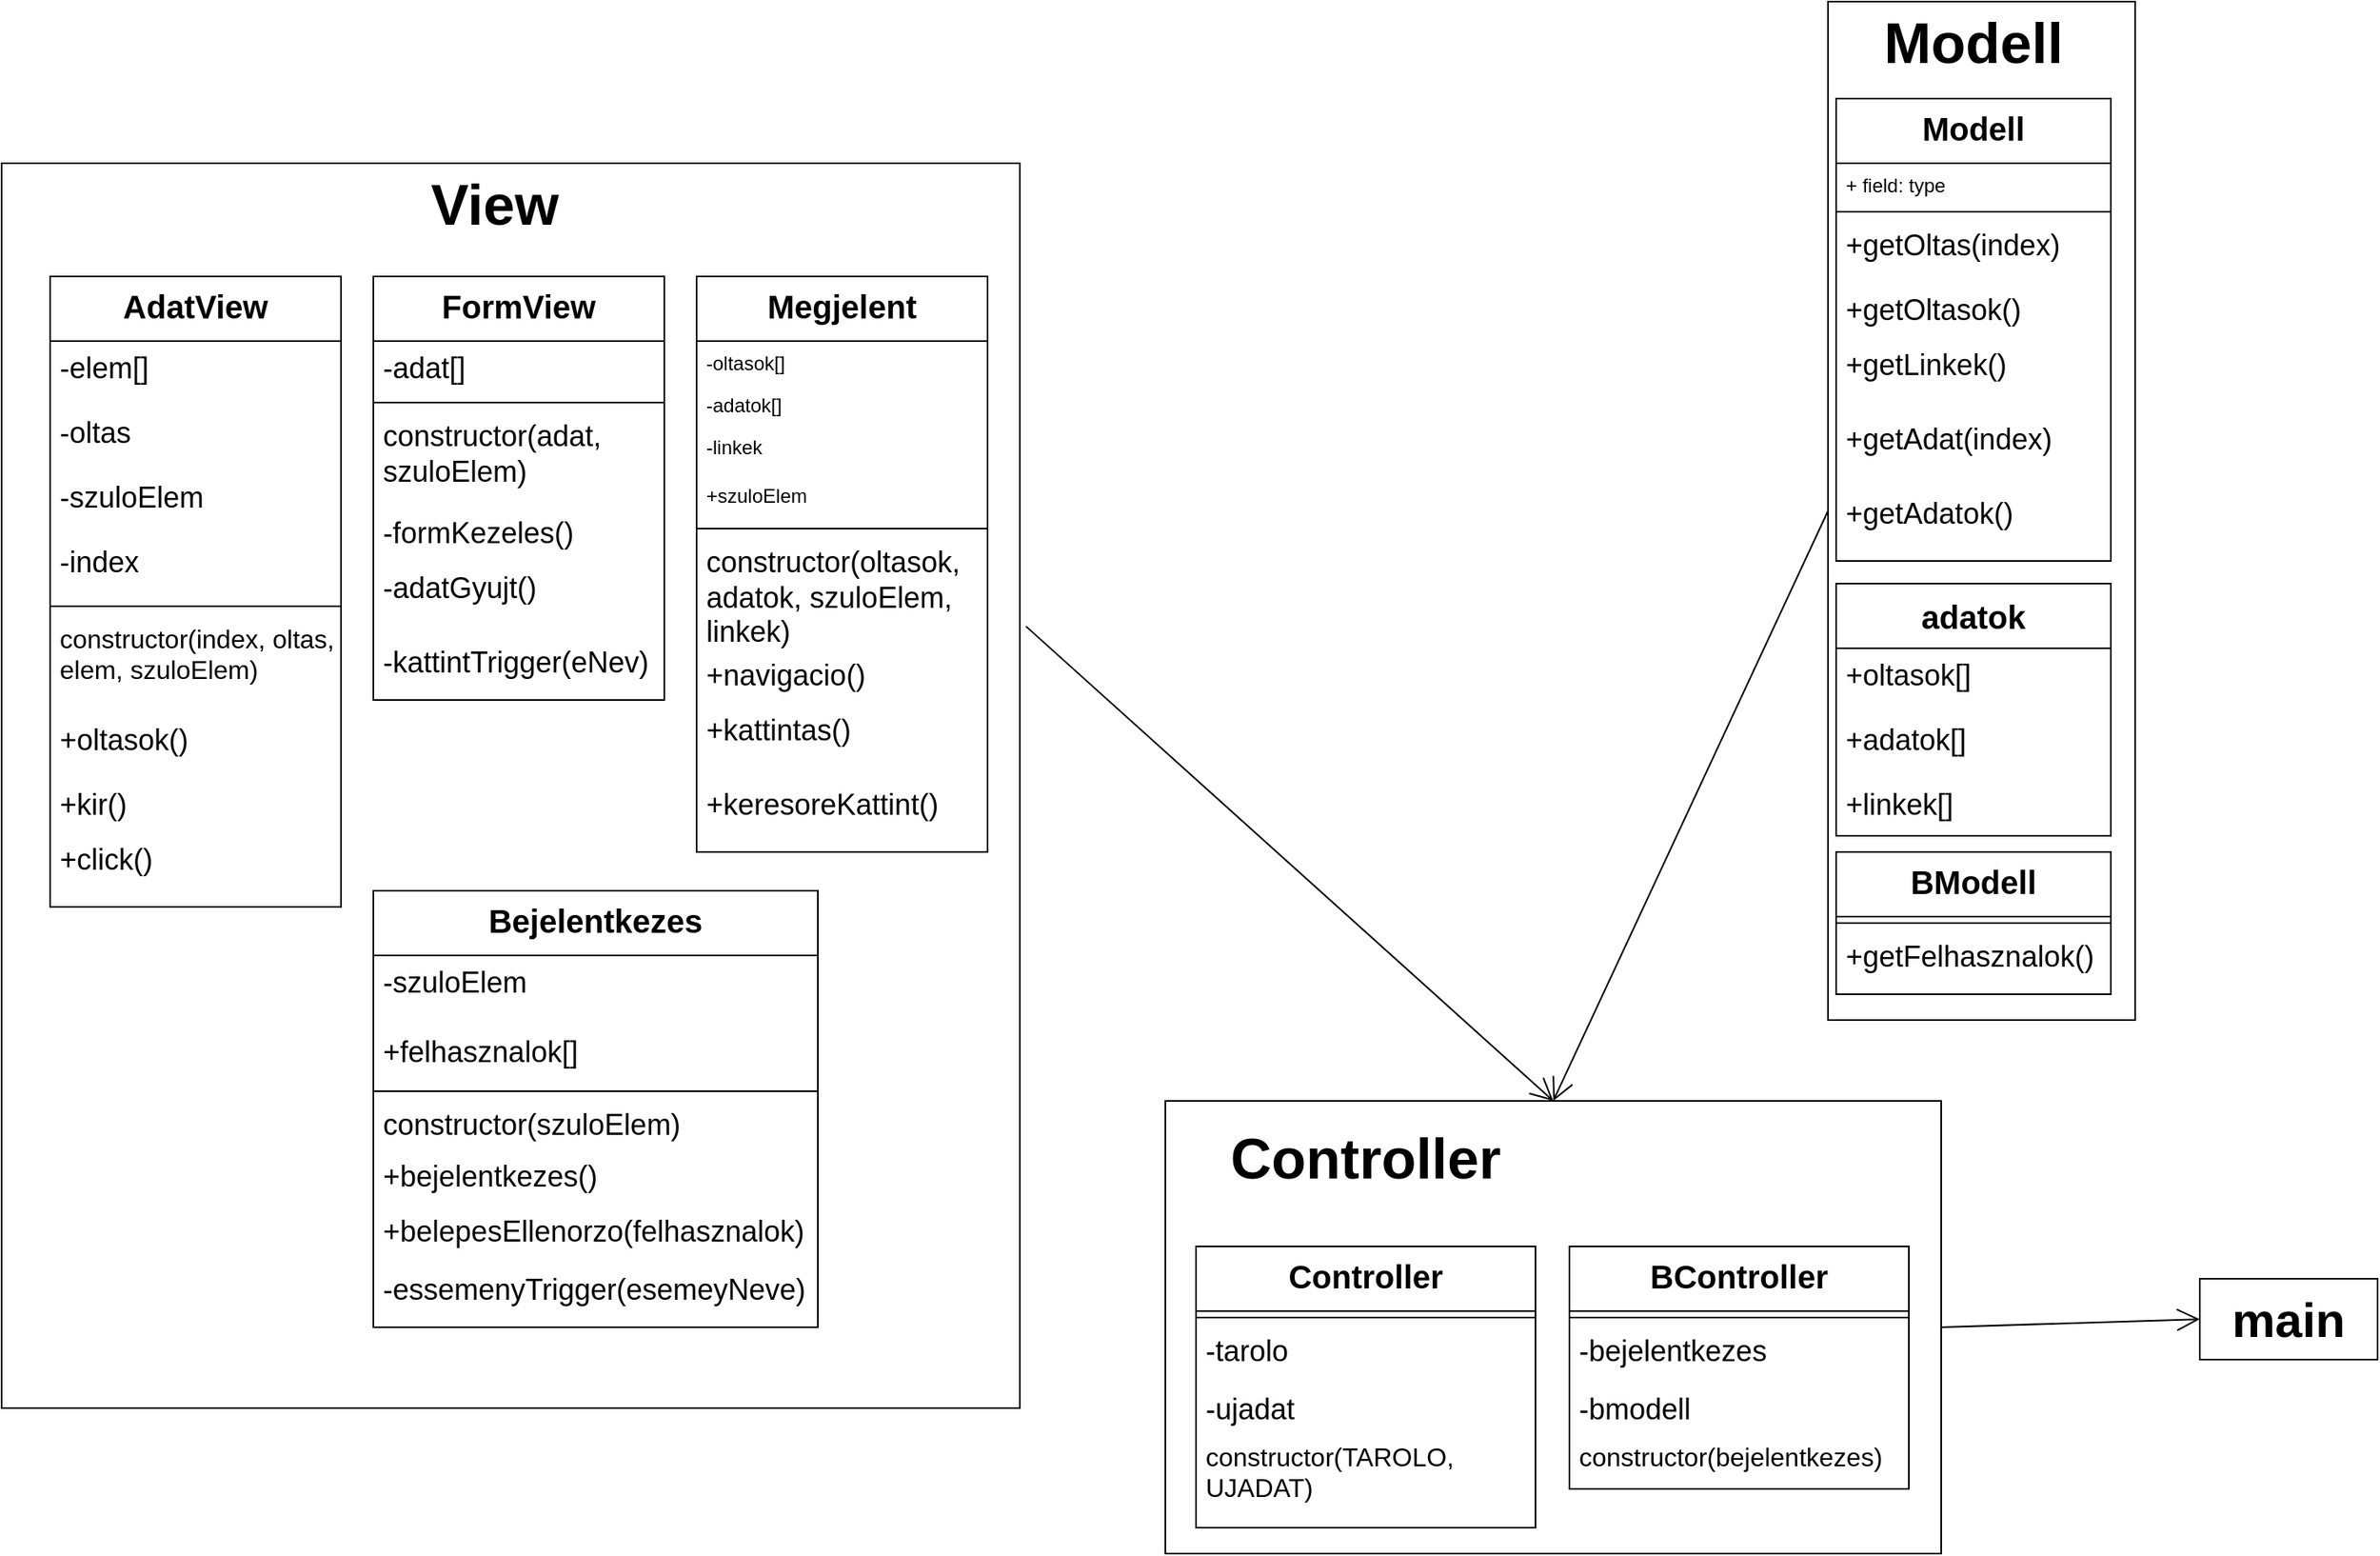 <mxfile version="22.0.4" type="google">
  <diagram name="1 oldal" id="zrkfRZpAfJrMlWI3fa56">
    <mxGraphModel dx="1877" dy="574" grid="1" gridSize="10" guides="1" tooltips="1" connect="1" arrows="1" fold="1" page="1" pageScale="1" pageWidth="827" pageHeight="1169" math="0" shadow="0">
      <root>
        <mxCell id="0" />
        <mxCell id="1" parent="0" />
        <mxCell id="FGtZ7853OCDbaGqc7Gm_-74" value="" style="rounded=0;whiteSpace=wrap;html=1;direction=south;" parent="1" vertex="1">
          <mxGeometry x="-40" y="680" width="480" height="280" as="geometry" />
        </mxCell>
        <mxCell id="FGtZ7853OCDbaGqc7Gm_-2" value="" style="rounded=0;whiteSpace=wrap;html=1;direction=south;" parent="1" vertex="1">
          <mxGeometry x="-760" y="100" width="630" height="770" as="geometry" />
        </mxCell>
        <mxCell id="FGtZ7853OCDbaGqc7Gm_-3" value="" style="rounded=0;whiteSpace=wrap;html=1;direction=south;" parent="1" vertex="1">
          <mxGeometry x="370" width="190" height="630" as="geometry" />
        </mxCell>
        <mxCell id="FGtZ7853OCDbaGqc7Gm_-4" value="Controller" style="swimlane;fontStyle=1;align=center;verticalAlign=top;childLayout=stackLayout;horizontal=1;startSize=40;horizontalStack=0;resizeParent=1;resizeParentMax=0;resizeLast=0;collapsible=1;marginBottom=0;whiteSpace=wrap;html=1;fontSize=20;" parent="1" vertex="1">
          <mxGeometry x="-21" y="770" width="210" height="174" as="geometry" />
        </mxCell>
        <mxCell id="FGtZ7853OCDbaGqc7Gm_-6" value="" style="line;strokeWidth=1;fillColor=none;align=left;verticalAlign=middle;spacingTop=-1;spacingLeft=3;spacingRight=3;rotatable=0;labelPosition=right;points=[];portConstraint=eastwest;strokeColor=inherit;" parent="FGtZ7853OCDbaGqc7Gm_-4" vertex="1">
          <mxGeometry y="40" width="210" height="8" as="geometry" />
        </mxCell>
        <mxCell id="FGtZ7853OCDbaGqc7Gm_-61" value="-tarolo" style="text;strokeColor=none;fillColor=none;align=left;verticalAlign=top;spacingLeft=4;spacingRight=4;overflow=hidden;rotatable=0;points=[[0,0.5],[1,0.5]];portConstraint=eastwest;whiteSpace=wrap;html=1;fontSize=18;" parent="FGtZ7853OCDbaGqc7Gm_-4" vertex="1">
          <mxGeometry y="48" width="210" height="36" as="geometry" />
        </mxCell>
        <mxCell id="FGtZ7853OCDbaGqc7Gm_-62" value="-ujadat" style="text;strokeColor=none;fillColor=none;align=left;verticalAlign=top;spacingLeft=4;spacingRight=4;overflow=hidden;rotatable=0;points=[[0,0.5],[1,0.5]];portConstraint=eastwest;whiteSpace=wrap;html=1;fontSize=18;" parent="FGtZ7853OCDbaGqc7Gm_-4" vertex="1">
          <mxGeometry y="84" width="210" height="30" as="geometry" />
        </mxCell>
        <mxCell id="FGtZ7853OCDbaGqc7Gm_-7" value="constructor(TAROLO, UJADAT)" style="text;strokeColor=none;fillColor=none;align=left;verticalAlign=top;spacingLeft=4;spacingRight=4;overflow=hidden;rotatable=0;points=[[0,0.5],[1,0.5]];portConstraint=eastwest;whiteSpace=wrap;html=1;fontSize=16;" parent="FGtZ7853OCDbaGqc7Gm_-4" vertex="1">
          <mxGeometry y="114" width="210" height="60" as="geometry" />
        </mxCell>
        <mxCell id="FGtZ7853OCDbaGqc7Gm_-8" value="AdatView" style="swimlane;fontStyle=1;align=center;verticalAlign=top;childLayout=stackLayout;horizontal=1;startSize=40;horizontalStack=0;resizeParent=1;resizeParentMax=0;resizeLast=0;collapsible=1;marginBottom=0;whiteSpace=wrap;html=1;fontSize=20;" parent="1" vertex="1">
          <mxGeometry x="-730" y="170" width="180" height="390" as="geometry" />
        </mxCell>
        <mxCell id="FGtZ7853OCDbaGqc7Gm_-9" value="-elem[]" style="text;strokeColor=none;fillColor=none;align=left;verticalAlign=top;spacingLeft=4;spacingRight=4;overflow=hidden;rotatable=0;points=[[0,0.5],[1,0.5]];portConstraint=eastwest;whiteSpace=wrap;html=1;fontSize=18;" parent="FGtZ7853OCDbaGqc7Gm_-8" vertex="1">
          <mxGeometry y="40" width="180" height="40" as="geometry" />
        </mxCell>
        <mxCell id="FGtZ7853OCDbaGqc7Gm_-65" value="-oltas" style="text;strokeColor=none;fillColor=none;align=left;verticalAlign=top;spacingLeft=4;spacingRight=4;overflow=hidden;rotatable=0;points=[[0,0.5],[1,0.5]];portConstraint=eastwest;whiteSpace=wrap;html=1;fontSize=18;" parent="FGtZ7853OCDbaGqc7Gm_-8" vertex="1">
          <mxGeometry y="80" width="180" height="40" as="geometry" />
        </mxCell>
        <mxCell id="FGtZ7853OCDbaGqc7Gm_-64" value="-szuloElem" style="text;strokeColor=none;fillColor=none;align=left;verticalAlign=top;spacingLeft=4;spacingRight=4;overflow=hidden;rotatable=0;points=[[0,0.5],[1,0.5]];portConstraint=eastwest;whiteSpace=wrap;html=1;fontSize=18;" parent="FGtZ7853OCDbaGqc7Gm_-8" vertex="1">
          <mxGeometry y="120" width="180" height="40" as="geometry" />
        </mxCell>
        <mxCell id="FGtZ7853OCDbaGqc7Gm_-63" value="-index" style="text;strokeColor=none;fillColor=none;align=left;verticalAlign=top;spacingLeft=4;spacingRight=4;overflow=hidden;rotatable=0;points=[[0,0.5],[1,0.5]];portConstraint=eastwest;whiteSpace=wrap;html=1;fontSize=18;" parent="FGtZ7853OCDbaGqc7Gm_-8" vertex="1">
          <mxGeometry y="160" width="180" height="40" as="geometry" />
        </mxCell>
        <mxCell id="FGtZ7853OCDbaGqc7Gm_-10" value="" style="line;strokeWidth=1;fillColor=none;align=left;verticalAlign=middle;spacingTop=-1;spacingLeft=3;spacingRight=3;rotatable=0;labelPosition=right;points=[];portConstraint=eastwest;strokeColor=inherit;" parent="FGtZ7853OCDbaGqc7Gm_-8" vertex="1">
          <mxGeometry y="200" width="180" height="8" as="geometry" />
        </mxCell>
        <mxCell id="FGtZ7853OCDbaGqc7Gm_-66" value="constructor(index, oltas, elem, szuloElem)" style="text;strokeColor=none;fillColor=none;align=left;verticalAlign=top;spacingLeft=4;spacingRight=4;overflow=hidden;rotatable=0;points=[[0,0.5],[1,0.5]];portConstraint=eastwest;whiteSpace=wrap;html=1;fontSize=16;" parent="FGtZ7853OCDbaGqc7Gm_-8" vertex="1">
          <mxGeometry y="208" width="180" height="62" as="geometry" />
        </mxCell>
        <mxCell id="FGtZ7853OCDbaGqc7Gm_-21" value="+oltasok()" style="text;strokeColor=none;fillColor=none;align=left;verticalAlign=top;spacingLeft=4;spacingRight=4;overflow=hidden;rotatable=0;points=[[0,0.5],[1,0.5]];portConstraint=eastwest;whiteSpace=wrap;html=1;fontSize=18;" parent="FGtZ7853OCDbaGqc7Gm_-8" vertex="1">
          <mxGeometry y="270" width="180" height="40" as="geometry" />
        </mxCell>
        <mxCell id="FGtZ7853OCDbaGqc7Gm_-20" value="+kir()" style="text;strokeColor=none;fillColor=none;align=left;verticalAlign=top;spacingLeft=4;spacingRight=4;overflow=hidden;rotatable=0;points=[[0,0.5],[1,0.5]];portConstraint=eastwest;whiteSpace=wrap;html=1;fontSize=18;" parent="FGtZ7853OCDbaGqc7Gm_-8" vertex="1">
          <mxGeometry y="310" width="180" height="34" as="geometry" />
        </mxCell>
        <mxCell id="FGtZ7853OCDbaGqc7Gm_-11" value="+click()" style="text;strokeColor=none;fillColor=none;align=left;verticalAlign=top;spacingLeft=4;spacingRight=4;overflow=hidden;rotatable=0;points=[[0,0.5],[1,0.5]];portConstraint=eastwest;whiteSpace=wrap;html=1;fontSize=18;" parent="FGtZ7853OCDbaGqc7Gm_-8" vertex="1">
          <mxGeometry y="344" width="180" height="46" as="geometry" />
        </mxCell>
        <mxCell id="FGtZ7853OCDbaGqc7Gm_-22" value="View&amp;nbsp;" style="text;html=1;strokeColor=none;fillColor=none;align=center;verticalAlign=middle;whiteSpace=wrap;rounded=0;fontSize=35;fontStyle=1" parent="1" vertex="1">
          <mxGeometry x="-500" y="110" width="100" height="30" as="geometry" />
        </mxCell>
        <mxCell id="FGtZ7853OCDbaGqc7Gm_-23" value="Modell" style="text;html=1;strokeColor=none;fillColor=none;align=center;verticalAlign=middle;whiteSpace=wrap;rounded=0;fontSize=35;fontStyle=1" parent="1" vertex="1">
          <mxGeometry x="410" y="10" width="100" height="30" as="geometry" />
        </mxCell>
        <mxCell id="FGtZ7853OCDbaGqc7Gm_-24" value="Controller" style="text;html=1;strokeColor=none;fillColor=none;align=center;verticalAlign=middle;whiteSpace=wrap;rounded=0;fontSize=35;fontStyle=1" parent="1" vertex="1">
          <mxGeometry x="34" y="700" width="100" height="30" as="geometry" />
        </mxCell>
        <mxCell id="FGtZ7853OCDbaGqc7Gm_-25" value="FormView" style="swimlane;fontStyle=1;align=center;verticalAlign=top;childLayout=stackLayout;horizontal=1;startSize=40;horizontalStack=0;resizeParent=1;resizeParentMax=0;resizeLast=0;collapsible=1;marginBottom=0;whiteSpace=wrap;html=1;fontSize=20;" parent="1" vertex="1">
          <mxGeometry x="-530" y="170" width="180" height="262" as="geometry" />
        </mxCell>
        <mxCell id="FGtZ7853OCDbaGqc7Gm_-26" value="-adat[]" style="text;strokeColor=none;fillColor=none;align=left;verticalAlign=top;spacingLeft=4;spacingRight=4;overflow=hidden;rotatable=0;points=[[0,0.5],[1,0.5]];portConstraint=eastwest;whiteSpace=wrap;html=1;fontSize=18;" parent="FGtZ7853OCDbaGqc7Gm_-25" vertex="1">
          <mxGeometry y="40" width="180" height="34" as="geometry" />
        </mxCell>
        <mxCell id="FGtZ7853OCDbaGqc7Gm_-27" value="" style="line;strokeWidth=1;fillColor=none;align=left;verticalAlign=middle;spacingTop=-1;spacingLeft=3;spacingRight=3;rotatable=0;labelPosition=right;points=[];portConstraint=eastwest;strokeColor=inherit;" parent="FGtZ7853OCDbaGqc7Gm_-25" vertex="1">
          <mxGeometry y="74" width="180" height="8" as="geometry" />
        </mxCell>
        <mxCell id="FGtZ7853OCDbaGqc7Gm_-28" value="constructor(adat, szuloElem)" style="text;strokeColor=none;fillColor=none;align=left;verticalAlign=top;spacingLeft=4;spacingRight=4;overflow=hidden;rotatable=0;points=[[0,0.5],[1,0.5]];portConstraint=eastwest;whiteSpace=wrap;html=1;fontSize=18;" parent="FGtZ7853OCDbaGqc7Gm_-25" vertex="1">
          <mxGeometry y="82" width="180" height="60" as="geometry" />
        </mxCell>
        <mxCell id="FGtZ7853OCDbaGqc7Gm_-29" value="-formKezeles()" style="text;strokeColor=none;fillColor=none;align=left;verticalAlign=top;spacingLeft=4;spacingRight=4;overflow=hidden;rotatable=0;points=[[0,0.5],[1,0.5]];portConstraint=eastwest;whiteSpace=wrap;html=1;fontSize=18;" parent="FGtZ7853OCDbaGqc7Gm_-25" vertex="1">
          <mxGeometry y="142" width="180" height="34" as="geometry" />
        </mxCell>
        <mxCell id="FGtZ7853OCDbaGqc7Gm_-30" value="-adatGyujt()" style="text;strokeColor=none;fillColor=none;align=left;verticalAlign=top;spacingLeft=4;spacingRight=4;overflow=hidden;rotatable=0;points=[[0,0.5],[1,0.5]];portConstraint=eastwest;whiteSpace=wrap;html=1;fontSize=18;" parent="FGtZ7853OCDbaGqc7Gm_-25" vertex="1">
          <mxGeometry y="176" width="180" height="46" as="geometry" />
        </mxCell>
        <mxCell id="FGtZ7853OCDbaGqc7Gm_-67" value="-kattintTrigger(eNev)" style="text;strokeColor=none;fillColor=none;align=left;verticalAlign=top;spacingLeft=4;spacingRight=4;overflow=hidden;rotatable=0;points=[[0,0.5],[1,0.5]];portConstraint=eastwest;whiteSpace=wrap;html=1;fontSize=18;" parent="FGtZ7853OCDbaGqc7Gm_-25" vertex="1">
          <mxGeometry y="222" width="180" height="40" as="geometry" />
        </mxCell>
        <mxCell id="FGtZ7853OCDbaGqc7Gm_-31" value="Megjelent" style="swimlane;fontStyle=1;align=center;verticalAlign=top;childLayout=stackLayout;horizontal=1;startSize=40;horizontalStack=0;resizeParent=1;resizeParentMax=0;resizeLast=0;collapsible=1;marginBottom=0;whiteSpace=wrap;html=1;fontSize=20;" parent="1" vertex="1">
          <mxGeometry x="-330" y="170" width="180" height="356" as="geometry" />
        </mxCell>
        <mxCell id="FGtZ7853OCDbaGqc7Gm_-32" value="-oltasok[]" style="text;strokeColor=none;fillColor=none;align=left;verticalAlign=top;spacingLeft=4;spacingRight=4;overflow=hidden;rotatable=0;points=[[0,0.5],[1,0.5]];portConstraint=eastwest;whiteSpace=wrap;html=1;" parent="FGtZ7853OCDbaGqc7Gm_-31" vertex="1">
          <mxGeometry y="40" width="180" height="26" as="geometry" />
        </mxCell>
        <mxCell id="FGtZ7853OCDbaGqc7Gm_-68" value="-adatok[]" style="text;strokeColor=none;fillColor=none;align=left;verticalAlign=top;spacingLeft=4;spacingRight=4;overflow=hidden;rotatable=0;points=[[0,0.5],[1,0.5]];portConstraint=eastwest;whiteSpace=wrap;html=1;" parent="FGtZ7853OCDbaGqc7Gm_-31" vertex="1">
          <mxGeometry y="66" width="180" height="26" as="geometry" />
        </mxCell>
        <mxCell id="FGtZ7853OCDbaGqc7Gm_-70" value="-linkek" style="text;strokeColor=none;fillColor=none;align=left;verticalAlign=top;spacingLeft=4;spacingRight=4;overflow=hidden;rotatable=0;points=[[0,0.5],[1,0.5]];portConstraint=eastwest;whiteSpace=wrap;html=1;" parent="FGtZ7853OCDbaGqc7Gm_-31" vertex="1">
          <mxGeometry y="92" width="180" height="30" as="geometry" />
        </mxCell>
        <mxCell id="FGtZ7853OCDbaGqc7Gm_-69" value="+szuloElem" style="text;strokeColor=none;fillColor=none;align=left;verticalAlign=top;spacingLeft=4;spacingRight=4;overflow=hidden;rotatable=0;points=[[0,0.5],[1,0.5]];portConstraint=eastwest;whiteSpace=wrap;html=1;" parent="FGtZ7853OCDbaGqc7Gm_-31" vertex="1">
          <mxGeometry y="122" width="180" height="30" as="geometry" />
        </mxCell>
        <mxCell id="FGtZ7853OCDbaGqc7Gm_-33" value="" style="line;strokeWidth=1;fillColor=none;align=left;verticalAlign=middle;spacingTop=-1;spacingLeft=3;spacingRight=3;rotatable=0;labelPosition=right;points=[];portConstraint=eastwest;strokeColor=inherit;" parent="FGtZ7853OCDbaGqc7Gm_-31" vertex="1">
          <mxGeometry y="152" width="180" height="8" as="geometry" />
        </mxCell>
        <mxCell id="FGtZ7853OCDbaGqc7Gm_-34" value="constructor(oltasok, adatok, szuloElem, linkek)" style="text;strokeColor=none;fillColor=none;align=left;verticalAlign=top;spacingLeft=4;spacingRight=4;overflow=hidden;rotatable=0;points=[[0,0.5],[1,0.5]];portConstraint=eastwest;whiteSpace=wrap;html=1;fontSize=18;" parent="FGtZ7853OCDbaGqc7Gm_-31" vertex="1">
          <mxGeometry y="160" width="180" height="70" as="geometry" />
        </mxCell>
        <mxCell id="FGtZ7853OCDbaGqc7Gm_-35" value="+navigacio()" style="text;strokeColor=none;fillColor=none;align=left;verticalAlign=top;spacingLeft=4;spacingRight=4;overflow=hidden;rotatable=0;points=[[0,0.5],[1,0.5]];portConstraint=eastwest;whiteSpace=wrap;html=1;fontSize=18;" parent="FGtZ7853OCDbaGqc7Gm_-31" vertex="1">
          <mxGeometry y="230" width="180" height="34" as="geometry" />
        </mxCell>
        <mxCell id="FGtZ7853OCDbaGqc7Gm_-36" value="+kattintas()" style="text;strokeColor=none;fillColor=none;align=left;verticalAlign=top;spacingLeft=4;spacingRight=4;overflow=hidden;rotatable=0;points=[[0,0.5],[1,0.5]];portConstraint=eastwest;whiteSpace=wrap;html=1;fontSize=18;" parent="FGtZ7853OCDbaGqc7Gm_-31" vertex="1">
          <mxGeometry y="264" width="180" height="46" as="geometry" />
        </mxCell>
        <mxCell id="FGtZ7853OCDbaGqc7Gm_-71" value="+keresoreKattint()" style="text;strokeColor=none;fillColor=none;align=left;verticalAlign=top;spacingLeft=4;spacingRight=4;overflow=hidden;rotatable=0;points=[[0,0.5],[1,0.5]];portConstraint=eastwest;whiteSpace=wrap;html=1;fontSize=18;" parent="FGtZ7853OCDbaGqc7Gm_-31" vertex="1">
          <mxGeometry y="310" width="180" height="46" as="geometry" />
        </mxCell>
        <mxCell id="FGtZ7853OCDbaGqc7Gm_-37" value="Modell" style="swimlane;fontStyle=1;align=center;verticalAlign=top;childLayout=stackLayout;horizontal=1;startSize=40;horizontalStack=0;resizeParent=1;resizeParentMax=0;resizeLast=0;collapsible=1;marginBottom=0;whiteSpace=wrap;html=1;fontSize=20;" parent="1" vertex="1">
          <mxGeometry x="375" y="60" width="170" height="286" as="geometry" />
        </mxCell>
        <mxCell id="FGtZ7853OCDbaGqc7Gm_-38" value="+ field: type" style="text;strokeColor=none;fillColor=none;align=left;verticalAlign=top;spacingLeft=4;spacingRight=4;overflow=hidden;rotatable=0;points=[[0,0.5],[1,0.5]];portConstraint=eastwest;whiteSpace=wrap;html=1;" parent="FGtZ7853OCDbaGqc7Gm_-37" vertex="1">
          <mxGeometry y="40" width="170" height="26" as="geometry" />
        </mxCell>
        <mxCell id="FGtZ7853OCDbaGqc7Gm_-39" value="" style="line;strokeWidth=1;fillColor=none;align=left;verticalAlign=middle;spacingTop=-1;spacingLeft=3;spacingRight=3;rotatable=0;labelPosition=right;points=[];portConstraint=eastwest;strokeColor=inherit;" parent="FGtZ7853OCDbaGqc7Gm_-37" vertex="1">
          <mxGeometry y="66" width="170" height="8" as="geometry" />
        </mxCell>
        <mxCell id="FGtZ7853OCDbaGqc7Gm_-40" value="+getOltas(index)" style="text;strokeColor=none;fillColor=none;align=left;verticalAlign=top;spacingLeft=4;spacingRight=4;overflow=hidden;rotatable=0;points=[[0,0.5],[1,0.5]];portConstraint=eastwest;whiteSpace=wrap;html=1;fontSize=18;" parent="FGtZ7853OCDbaGqc7Gm_-37" vertex="1">
          <mxGeometry y="74" width="170" height="40" as="geometry" />
        </mxCell>
        <mxCell id="FGtZ7853OCDbaGqc7Gm_-41" value="+getOltasok()" style="text;strokeColor=none;fillColor=none;align=left;verticalAlign=top;spacingLeft=4;spacingRight=4;overflow=hidden;rotatable=0;points=[[0,0.5],[1,0.5]];portConstraint=eastwest;whiteSpace=wrap;html=1;fontSize=18;" parent="FGtZ7853OCDbaGqc7Gm_-37" vertex="1">
          <mxGeometry y="114" width="170" height="34" as="geometry" />
        </mxCell>
        <mxCell id="FGtZ7853OCDbaGqc7Gm_-59" value="+getLinkek()" style="text;strokeColor=none;fillColor=none;align=left;verticalAlign=top;spacingLeft=4;spacingRight=4;overflow=hidden;rotatable=0;points=[[0,0.5],[1,0.5]];portConstraint=eastwest;whiteSpace=wrap;html=1;fontSize=18;" parent="FGtZ7853OCDbaGqc7Gm_-37" vertex="1">
          <mxGeometry y="148" width="170" height="46" as="geometry" />
        </mxCell>
        <mxCell id="FGtZ7853OCDbaGqc7Gm_-60" value="+getAdat(index)" style="text;strokeColor=none;fillColor=none;align=left;verticalAlign=top;spacingLeft=4;spacingRight=4;overflow=hidden;rotatable=0;points=[[0,0.5],[1,0.5]];portConstraint=eastwest;whiteSpace=wrap;html=1;fontSize=18;" parent="FGtZ7853OCDbaGqc7Gm_-37" vertex="1">
          <mxGeometry y="194" width="170" height="46" as="geometry" />
        </mxCell>
        <mxCell id="FGtZ7853OCDbaGqc7Gm_-42" value="+getAdatok()" style="text;strokeColor=none;fillColor=none;align=left;verticalAlign=top;spacingLeft=4;spacingRight=4;overflow=hidden;rotatable=0;points=[[0,0.5],[1,0.5]];portConstraint=eastwest;whiteSpace=wrap;html=1;fontSize=18;" parent="FGtZ7853OCDbaGqc7Gm_-37" vertex="1">
          <mxGeometry y="240" width="170" height="46" as="geometry" />
        </mxCell>
        <mxCell id="FGtZ7853OCDbaGqc7Gm_-55" value="adatok" style="swimlane;fontStyle=1;childLayout=stackLayout;horizontal=1;startSize=40;fillColor=none;horizontalStack=0;resizeParent=1;resizeParentMax=0;resizeLast=0;collapsible=1;marginBottom=0;whiteSpace=wrap;html=1;fontSize=20;" parent="1" vertex="1">
          <mxGeometry x="375" y="360" width="170" height="156" as="geometry" />
        </mxCell>
        <mxCell id="FGtZ7853OCDbaGqc7Gm_-56" value="+oltasok[]" style="text;strokeColor=none;fillColor=none;align=left;verticalAlign=top;spacingLeft=4;spacingRight=4;overflow=hidden;rotatable=0;points=[[0,0.5],[1,0.5]];portConstraint=eastwest;whiteSpace=wrap;html=1;fontSize=18;" parent="FGtZ7853OCDbaGqc7Gm_-55" vertex="1">
          <mxGeometry y="40" width="170" height="40" as="geometry" />
        </mxCell>
        <mxCell id="FGtZ7853OCDbaGqc7Gm_-57" value="+adatok[]" style="text;strokeColor=none;fillColor=none;align=left;verticalAlign=top;spacingLeft=4;spacingRight=4;overflow=hidden;rotatable=0;points=[[0,0.5],[1,0.5]];portConstraint=eastwest;whiteSpace=wrap;html=1;fontSize=18;" parent="FGtZ7853OCDbaGqc7Gm_-55" vertex="1">
          <mxGeometry y="80" width="170" height="40" as="geometry" />
        </mxCell>
        <mxCell id="FGtZ7853OCDbaGqc7Gm_-58" value="+linkek[]" style="text;strokeColor=none;fillColor=none;align=left;verticalAlign=top;spacingLeft=4;spacingRight=4;overflow=hidden;rotatable=0;points=[[0,0.5],[1,0.5]];portConstraint=eastwest;whiteSpace=wrap;html=1;fontSize=18;" parent="FGtZ7853OCDbaGqc7Gm_-55" vertex="1">
          <mxGeometry y="120" width="170" height="36" as="geometry" />
        </mxCell>
        <mxCell id="FGtZ7853OCDbaGqc7Gm_-73" value="main" style="html=1;whiteSpace=wrap;fontSize=30;fontStyle=1" parent="1" vertex="1">
          <mxGeometry x="600" y="790" width="110" height="50" as="geometry" />
        </mxCell>
        <mxCell id="FGtZ7853OCDbaGqc7Gm_-76" value="" style="endArrow=open;endFill=1;endSize=12;html=1;rounded=0;exitX=0.372;exitY=-0.006;exitDx=0;exitDy=0;exitPerimeter=0;entryX=0;entryY=0.5;entryDx=0;entryDy=0;" parent="1" source="FGtZ7853OCDbaGqc7Gm_-2" target="FGtZ7853OCDbaGqc7Gm_-74" edge="1">
          <mxGeometry width="160" relative="1" as="geometry">
            <mxPoint x="-440" y="720" as="sourcePoint" />
            <mxPoint x="-280" y="720" as="targetPoint" />
          </mxGeometry>
        </mxCell>
        <mxCell id="FGtZ7853OCDbaGqc7Gm_-77" value="" style="endArrow=open;endFill=1;endSize=12;html=1;rounded=0;exitX=0.5;exitY=1;exitDx=0;exitDy=0;entryX=0;entryY=0.5;entryDx=0;entryDy=0;" parent="1" source="FGtZ7853OCDbaGqc7Gm_-3" target="FGtZ7853OCDbaGqc7Gm_-74" edge="1">
          <mxGeometry width="160" relative="1" as="geometry">
            <mxPoint x="120" y="370" as="sourcePoint" />
            <mxPoint x="280" y="370" as="targetPoint" />
          </mxGeometry>
        </mxCell>
        <mxCell id="FGtZ7853OCDbaGqc7Gm_-78" value="" style="endArrow=open;endFill=1;endSize=12;html=1;rounded=0;exitX=0.5;exitY=0;exitDx=0;exitDy=0;entryX=0;entryY=0.5;entryDx=0;entryDy=0;" parent="1" source="FGtZ7853OCDbaGqc7Gm_-74" target="FGtZ7853OCDbaGqc7Gm_-73" edge="1">
          <mxGeometry width="160" relative="1" as="geometry">
            <mxPoint x="390" y="910" as="sourcePoint" />
            <mxPoint x="550" y="910" as="targetPoint" />
          </mxGeometry>
        </mxCell>
        <mxCell id="hox3QLhTFKtc2F8IQC0W-1" value="Bejelentkezes" style="swimlane;fontStyle=1;align=center;verticalAlign=top;childLayout=stackLayout;horizontal=1;startSize=40;horizontalStack=0;resizeParent=1;resizeParentMax=0;resizeLast=0;collapsible=1;marginBottom=0;whiteSpace=wrap;html=1;fontSize=20;" vertex="1" parent="1">
          <mxGeometry x="-530" y="550" width="275" height="270" as="geometry" />
        </mxCell>
        <mxCell id="hox3QLhTFKtc2F8IQC0W-2" value="-szuloElem&lt;br&gt;&lt;br&gt;+felhasznalok[]" style="text;strokeColor=none;fillColor=none;align=left;verticalAlign=top;spacingLeft=4;spacingRight=4;overflow=hidden;rotatable=0;points=[[0,0.5],[1,0.5]];portConstraint=eastwest;whiteSpace=wrap;html=1;fontSize=18;" vertex="1" parent="hox3QLhTFKtc2F8IQC0W-1">
          <mxGeometry y="40" width="275" height="80" as="geometry" />
        </mxCell>
        <mxCell id="hox3QLhTFKtc2F8IQC0W-3" value="" style="line;strokeWidth=1;fillColor=none;align=left;verticalAlign=middle;spacingTop=-1;spacingLeft=3;spacingRight=3;rotatable=0;labelPosition=right;points=[];portConstraint=eastwest;strokeColor=inherit;" vertex="1" parent="hox3QLhTFKtc2F8IQC0W-1">
          <mxGeometry y="120" width="275" height="8" as="geometry" />
        </mxCell>
        <mxCell id="hox3QLhTFKtc2F8IQC0W-4" value="constructor(szuloElem)" style="text;strokeColor=none;fillColor=none;align=left;verticalAlign=top;spacingLeft=4;spacingRight=4;overflow=hidden;rotatable=0;points=[[0,0.5],[1,0.5]];portConstraint=eastwest;whiteSpace=wrap;html=1;fontSize=18;" vertex="1" parent="hox3QLhTFKtc2F8IQC0W-1">
          <mxGeometry y="128" width="275" height="32" as="geometry" />
        </mxCell>
        <mxCell id="hox3QLhTFKtc2F8IQC0W-5" value="+bejelentkezes()" style="text;strokeColor=none;fillColor=none;align=left;verticalAlign=top;spacingLeft=4;spacingRight=4;overflow=hidden;rotatable=0;points=[[0,0.5],[1,0.5]];portConstraint=eastwest;whiteSpace=wrap;html=1;fontSize=18;" vertex="1" parent="hox3QLhTFKtc2F8IQC0W-1">
          <mxGeometry y="160" width="275" height="34" as="geometry" />
        </mxCell>
        <mxCell id="hox3QLhTFKtc2F8IQC0W-6" value="+belepesEllenorzo(felhasznalok)" style="text;strokeColor=none;fillColor=none;align=left;verticalAlign=top;spacingLeft=4;spacingRight=4;overflow=hidden;rotatable=0;points=[[0,0.5],[1,0.5]];portConstraint=eastwest;whiteSpace=wrap;html=1;fontSize=18;" vertex="1" parent="hox3QLhTFKtc2F8IQC0W-1">
          <mxGeometry y="194" width="275" height="36" as="geometry" />
        </mxCell>
        <mxCell id="hox3QLhTFKtc2F8IQC0W-7" value="-essemenyTrigger(esemeyNeve)" style="text;strokeColor=none;fillColor=none;align=left;verticalAlign=top;spacingLeft=4;spacingRight=4;overflow=hidden;rotatable=0;points=[[0,0.5],[1,0.5]];portConstraint=eastwest;whiteSpace=wrap;html=1;fontSize=18;" vertex="1" parent="hox3QLhTFKtc2F8IQC0W-1">
          <mxGeometry y="230" width="275" height="40" as="geometry" />
        </mxCell>
        <mxCell id="hox3QLhTFKtc2F8IQC0W-8" value="BController" style="swimlane;fontStyle=1;align=center;verticalAlign=top;childLayout=stackLayout;horizontal=1;startSize=40;horizontalStack=0;resizeParent=1;resizeParentMax=0;resizeLast=0;collapsible=1;marginBottom=0;whiteSpace=wrap;html=1;fontSize=20;" vertex="1" parent="1">
          <mxGeometry x="210" y="770" width="210" height="150" as="geometry" />
        </mxCell>
        <mxCell id="hox3QLhTFKtc2F8IQC0W-9" value="" style="line;strokeWidth=1;fillColor=none;align=left;verticalAlign=middle;spacingTop=-1;spacingLeft=3;spacingRight=3;rotatable=0;labelPosition=right;points=[];portConstraint=eastwest;strokeColor=inherit;" vertex="1" parent="hox3QLhTFKtc2F8IQC0W-8">
          <mxGeometry y="40" width="210" height="8" as="geometry" />
        </mxCell>
        <mxCell id="hox3QLhTFKtc2F8IQC0W-10" value="-bejelentkezes" style="text;strokeColor=none;fillColor=none;align=left;verticalAlign=top;spacingLeft=4;spacingRight=4;overflow=hidden;rotatable=0;points=[[0,0.5],[1,0.5]];portConstraint=eastwest;whiteSpace=wrap;html=1;fontSize=18;" vertex="1" parent="hox3QLhTFKtc2F8IQC0W-8">
          <mxGeometry y="48" width="210" height="36" as="geometry" />
        </mxCell>
        <mxCell id="hox3QLhTFKtc2F8IQC0W-11" value="-bmodell" style="text;strokeColor=none;fillColor=none;align=left;verticalAlign=top;spacingLeft=4;spacingRight=4;overflow=hidden;rotatable=0;points=[[0,0.5],[1,0.5]];portConstraint=eastwest;whiteSpace=wrap;html=1;fontSize=18;" vertex="1" parent="hox3QLhTFKtc2F8IQC0W-8">
          <mxGeometry y="84" width="210" height="30" as="geometry" />
        </mxCell>
        <mxCell id="hox3QLhTFKtc2F8IQC0W-12" value="constructor(bejelentkezes)" style="text;strokeColor=none;fillColor=none;align=left;verticalAlign=top;spacingLeft=4;spacingRight=4;overflow=hidden;rotatable=0;points=[[0,0.5],[1,0.5]];portConstraint=eastwest;whiteSpace=wrap;html=1;fontSize=16;" vertex="1" parent="hox3QLhTFKtc2F8IQC0W-8">
          <mxGeometry y="114" width="210" height="36" as="geometry" />
        </mxCell>
        <mxCell id="hox3QLhTFKtc2F8IQC0W-13" value="BModell" style="swimlane;fontStyle=1;align=center;verticalAlign=top;childLayout=stackLayout;horizontal=1;startSize=40;horizontalStack=0;resizeParent=1;resizeParentMax=0;resizeLast=0;collapsible=1;marginBottom=0;whiteSpace=wrap;html=1;fontSize=20;" vertex="1" parent="1">
          <mxGeometry x="375" y="526" width="170" height="88" as="geometry" />
        </mxCell>
        <mxCell id="hox3QLhTFKtc2F8IQC0W-15" value="" style="line;strokeWidth=1;fillColor=none;align=left;verticalAlign=middle;spacingTop=-1;spacingLeft=3;spacingRight=3;rotatable=0;labelPosition=right;points=[];portConstraint=eastwest;strokeColor=inherit;" vertex="1" parent="hox3QLhTFKtc2F8IQC0W-13">
          <mxGeometry y="40" width="170" height="8" as="geometry" />
        </mxCell>
        <mxCell id="hox3QLhTFKtc2F8IQC0W-16" value="+getFelhasznalok()" style="text;strokeColor=none;fillColor=none;align=left;verticalAlign=top;spacingLeft=4;spacingRight=4;overflow=hidden;rotatable=0;points=[[0,0.5],[1,0.5]];portConstraint=eastwest;whiteSpace=wrap;html=1;fontSize=18;" vertex="1" parent="hox3QLhTFKtc2F8IQC0W-13">
          <mxGeometry y="48" width="170" height="40" as="geometry" />
        </mxCell>
      </root>
    </mxGraphModel>
  </diagram>
</mxfile>
